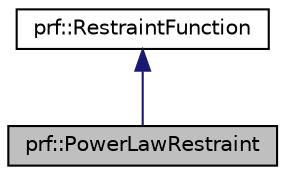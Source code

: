 digraph "prf::PowerLawRestraint"
{
  bgcolor="transparent";
  edge [fontname="Helvetica",fontsize="10",labelfontname="Helvetica",labelfontsize="10"];
  node [fontname="Helvetica",fontsize="10",shape=record];
  Node1 [label="prf::PowerLawRestraint",height=0.2,width=0.4,color="black", fillcolor="grey75", style="filled" fontcolor="black"];
  Node2 -> Node1 [dir="back",color="midnightblue",fontsize="10",style="solid",fontname="Helvetica"];
  Node2 [label="prf::RestraintFunction",height=0.2,width=0.4,color="black",URL="$classprf_1_1RestraintFunction.html",tooltip="Simple harmonic potential well for arbitrary variable."];
}
